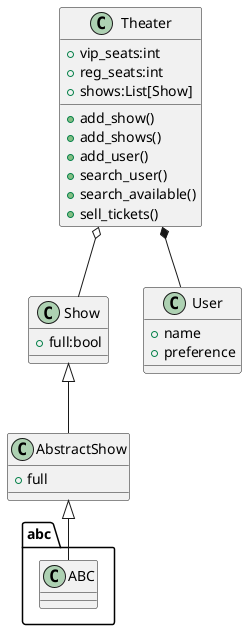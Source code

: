 @startuml
class Show{
+full:bool
}
class User{
+name
+preference
}
class AbstractShow{
+full
}
class Theater{
+vip_seats:int
+reg_seats:int
+shows:List[Show]
+add_show()
+add_shows()
+add_user()
+search_user()
+search_available()
+sell_tickets()
}
Theater o--Show
Theater *-- User
Show <|-- AbstractShow
AbstractShow <|-- abc.ABC 
@endumls